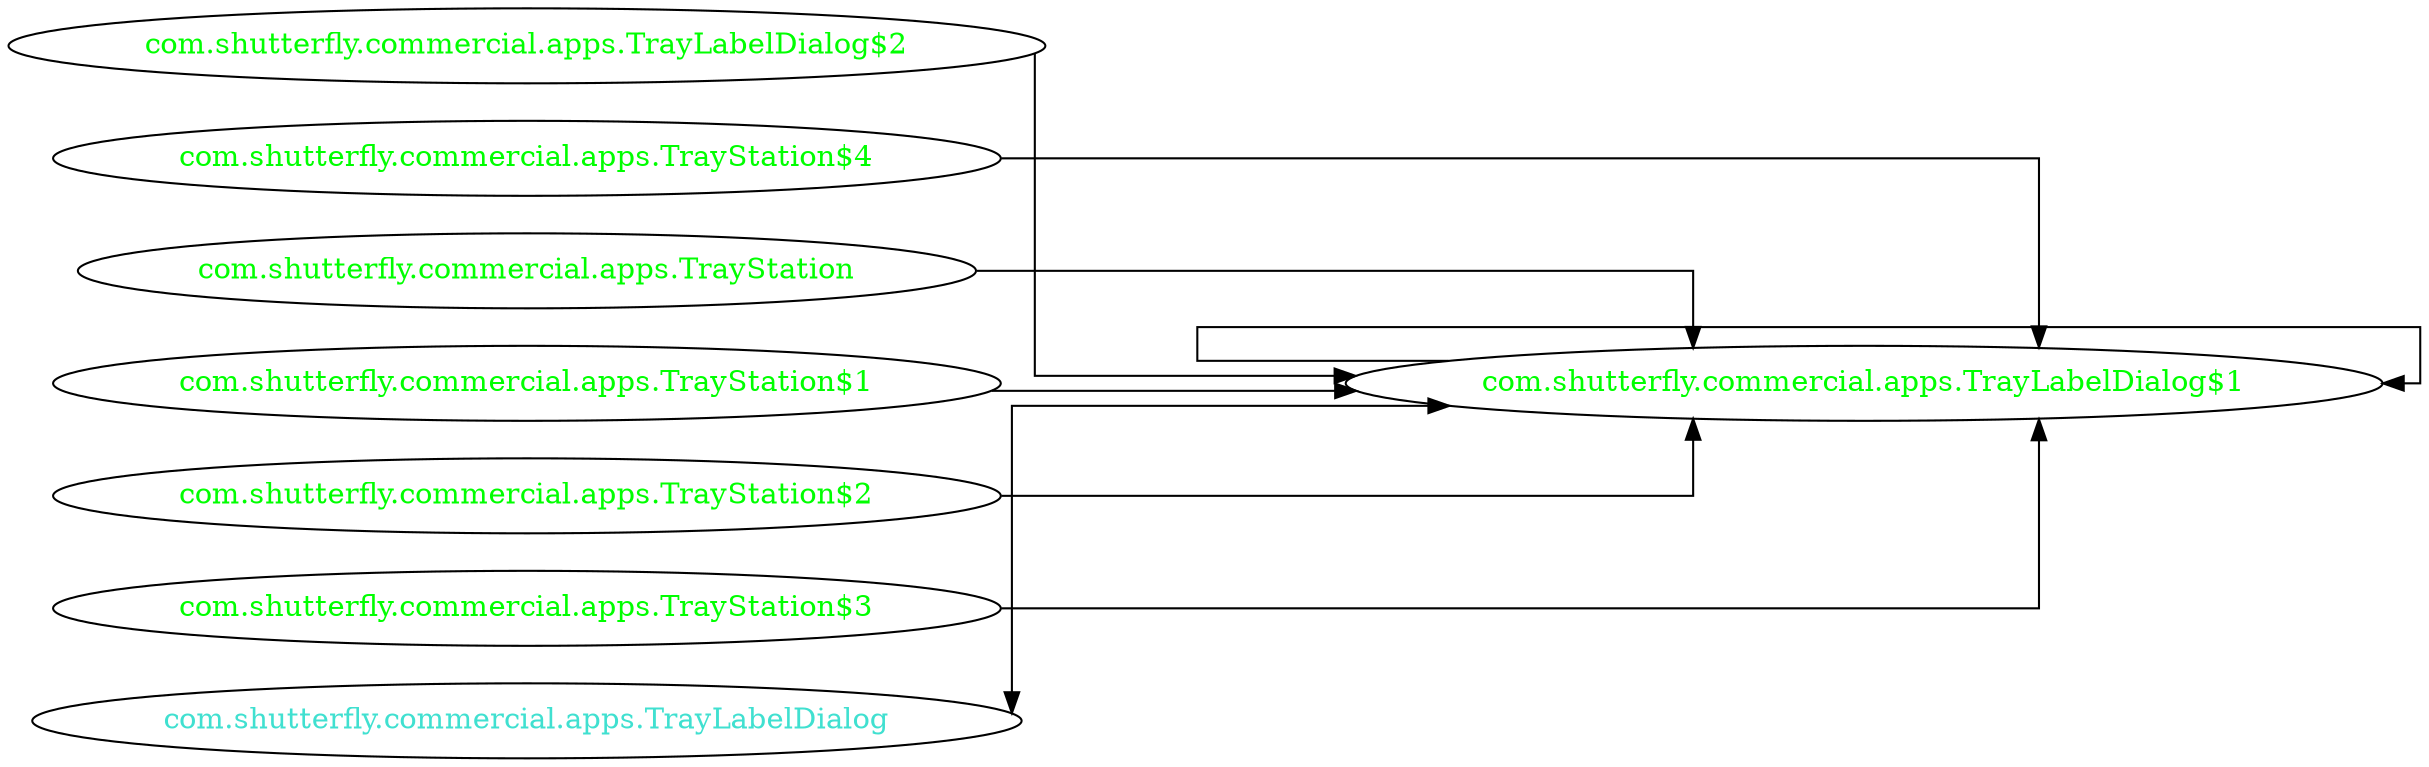 digraph dependencyGraph {
 concentrate=true;
 ranksep="2.0";
 rankdir="LR"; 
 splines="ortho";
"com.shutterfly.commercial.apps.TrayLabelDialog$1" [fontcolor="red"];
"com.shutterfly.commercial.apps.TrayLabelDialog$1" [ fontcolor="green" ];
"com.shutterfly.commercial.apps.TrayLabelDialog$1"->"com.shutterfly.commercial.apps.TrayLabelDialog$1";
"com.shutterfly.commercial.apps.TrayLabelDialog$2" [ fontcolor="green" ];
"com.shutterfly.commercial.apps.TrayLabelDialog$2"->"com.shutterfly.commercial.apps.TrayLabelDialog$1";
"com.shutterfly.commercial.apps.TrayStation$4" [ fontcolor="green" ];
"com.shutterfly.commercial.apps.TrayStation$4"->"com.shutterfly.commercial.apps.TrayLabelDialog$1";
"com.shutterfly.commercial.apps.TrayStation" [ fontcolor="green" ];
"com.shutterfly.commercial.apps.TrayStation"->"com.shutterfly.commercial.apps.TrayLabelDialog$1";
"com.shutterfly.commercial.apps.TrayStation$1" [ fontcolor="green" ];
"com.shutterfly.commercial.apps.TrayStation$1"->"com.shutterfly.commercial.apps.TrayLabelDialog$1";
"com.shutterfly.commercial.apps.TrayStation$2" [ fontcolor="green" ];
"com.shutterfly.commercial.apps.TrayStation$2"->"com.shutterfly.commercial.apps.TrayLabelDialog$1";
"com.shutterfly.commercial.apps.TrayStation$3" [ fontcolor="green" ];
"com.shutterfly.commercial.apps.TrayStation$3"->"com.shutterfly.commercial.apps.TrayLabelDialog$1";
"com.shutterfly.commercial.apps.TrayLabelDialog" [ fontcolor="turquoise" ];
"com.shutterfly.commercial.apps.TrayLabelDialog"->"com.shutterfly.commercial.apps.TrayLabelDialog$1" [dir=both];
}